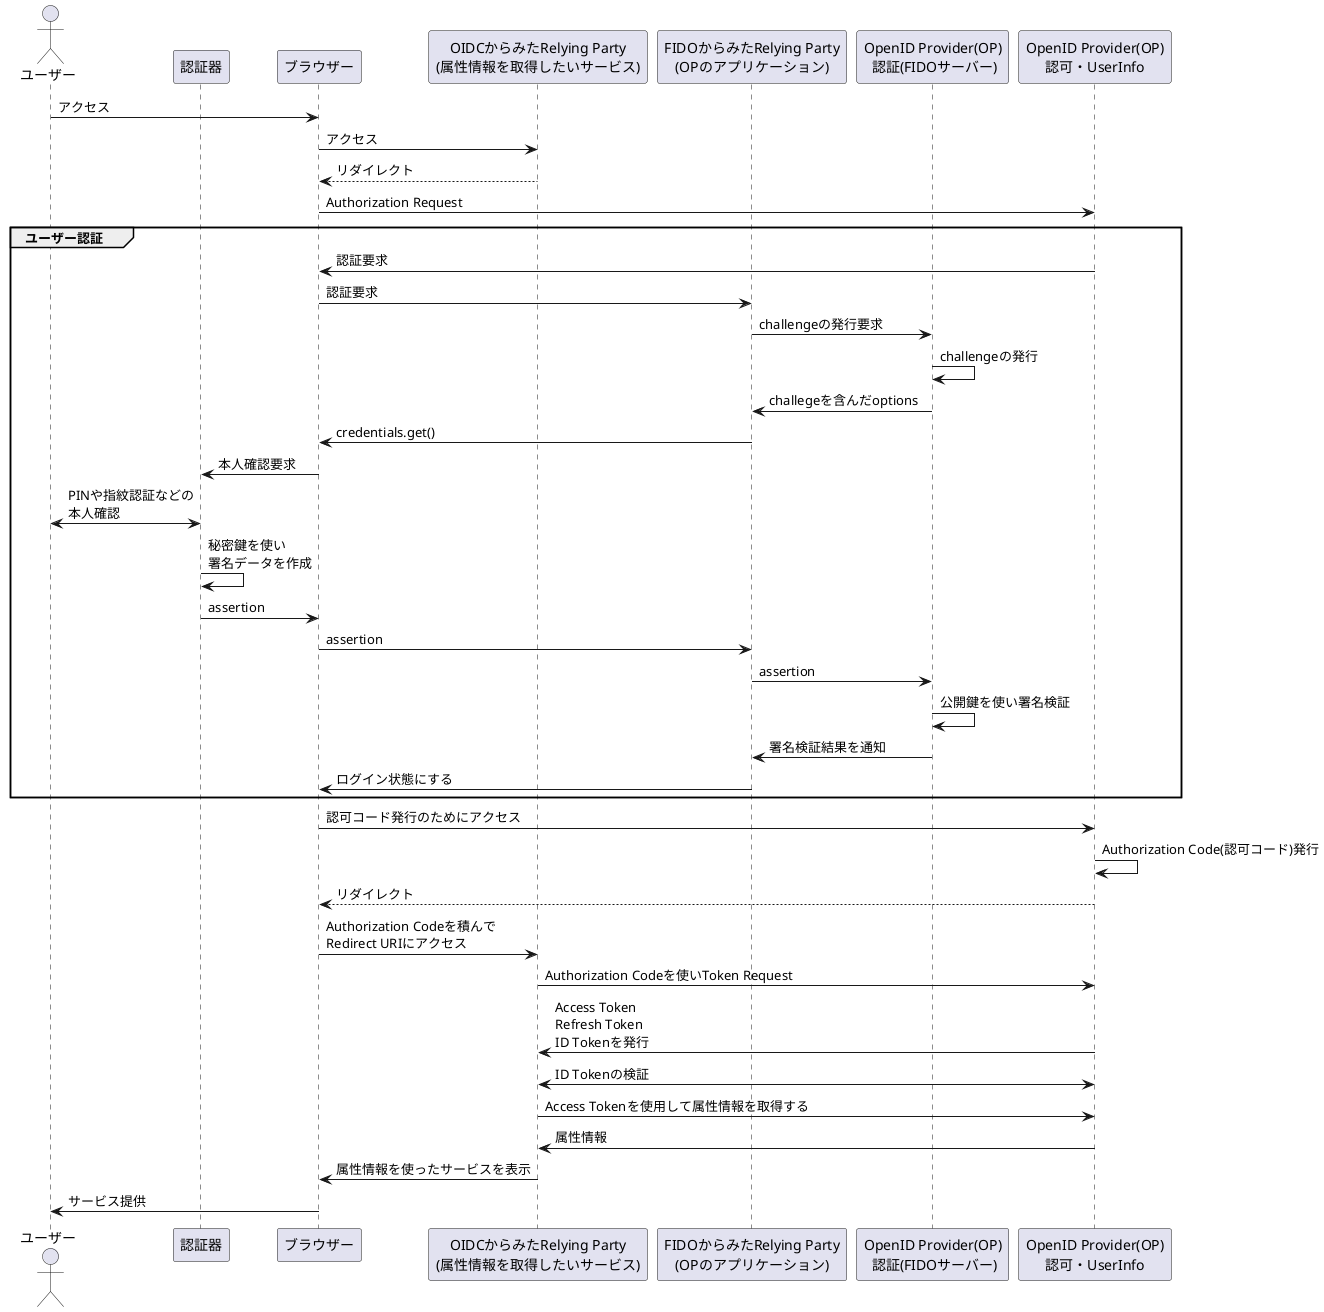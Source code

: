 @startuml
actor user as "ユーザー"
participant authenticator as "認証器"
participant browser as "ブラウザー"
participant rp as "OIDCからみたRelying Party\n(属性情報を取得したいサービス)"
participant rp_fido as "FIDOからみたRelying Party\n(OPのアプリケーション)"
participant fido_server as "OpenID Provider(OP)\n 認証(FIDOサーバー)"
participant op as "OpenID Provider(OP)\n認可・UserInfo"

'処理開始
user -> browser: アクセス
browser -> rp: アクセス
rp --> browser:リダイレクト
browser -> op :Authorization Request

group ユーザー認証
op -> browser : 認証要求
browser -> rp_fido : 認証要求
rp_fido -> fido_server : challengeの発行要求
fido_server -> fido_server: challengeの発行
fido_server -> rp_fido :challegeを含んだoptions
rp_fido -> browser : credentials.get()
browser -> authenticator: 本人確認要求
user <-> authenticator : PINや指紋認証などの\n本人確認
authenticator -> authenticator : 秘密鍵を使い\n署名データを作成
authenticator -> browser : assertion
browser -> rp_fido : assertion
rp_fido -> fido_server : assertion
fido_server -> fido_server : 公開鍵を使い署名検証
fido_server -> rp_fido : 署名検証結果を通知
rp_fido -> browser : ログイン状態にする
end
browser -> op : 認可コード発行のためにアクセス
op -> op : Authorization Code(認可コード)発行
op --> browser: リダイレクト
browser -> rp: Authorization Codeを積んで\nRedirect URIにアクセス
rp -> op: Authorization Codeを使いToken Request
op -> rp : Access Token\nRefresh Token\nID Tokenを発行
op <-> rp : ID Tokenの検証
rp -> op : Access Tokenを使用して属性情報を取得する
op -> rp : 属性情報
rp -> browser : 属性情報を使ったサービスを表示
browser -> user : サービス提供

@enduml
